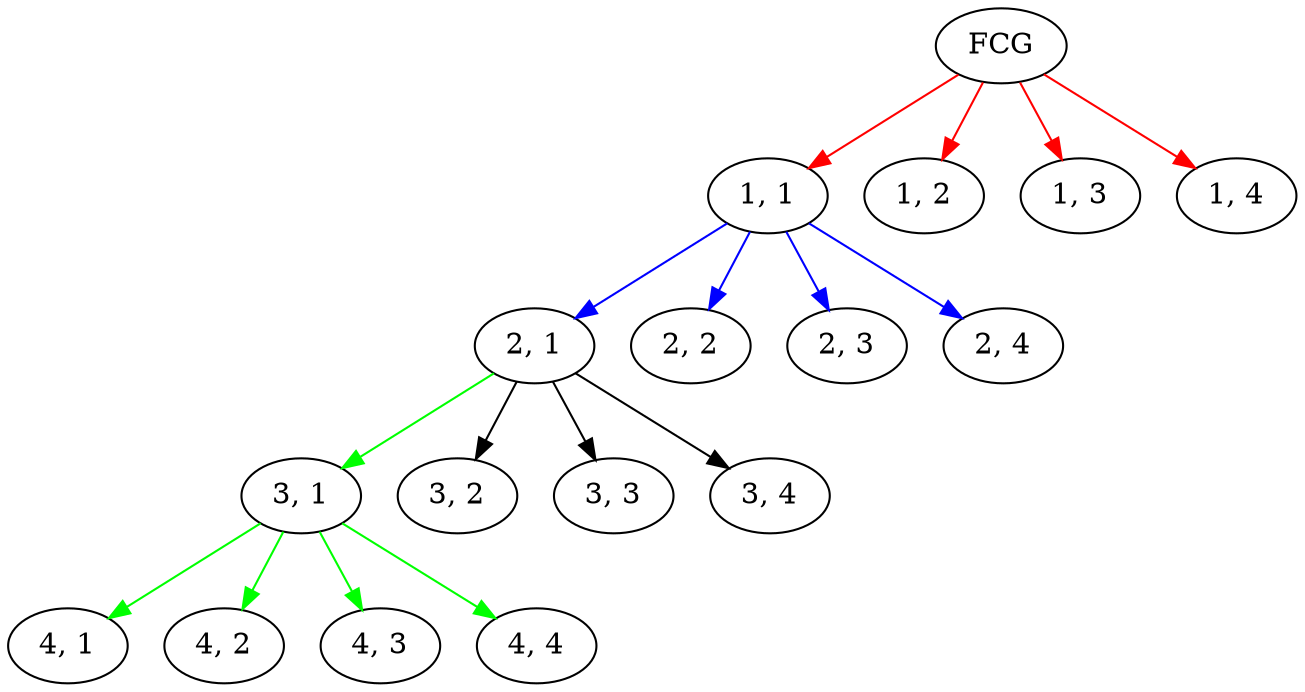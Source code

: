 digraph naive {
	"FCG"
	edge [color=red]
	"FCG" -> "1, 1"
	"FCG" -> "1, 2"
	"FCG" -> "1, 3"
	"FCG" -> "1, 4"
	edge [color=black]

	edge [color=blue]
	"1, 1" -> "2, 1"
	"1, 1" -> "2, 2"
	"1, 1" -> "2, 3"
	"1, 1" -> "2, 4"
	edge [color=black]

	edge [color=green]
	"2, 1" -> "3, 1"
	edge [color=black]
	"2, 1" -> "3, 2"
	"2, 1" -> "3, 3"
	"2, 1" -> "3, 4"

	edge [color=green]
	"3, 1" -> "4, 1"
	"3, 1" -> "4, 2"
	"3, 1" -> "4, 3"
	"3, 1" -> "4, 4"
	edge [color=black]

}